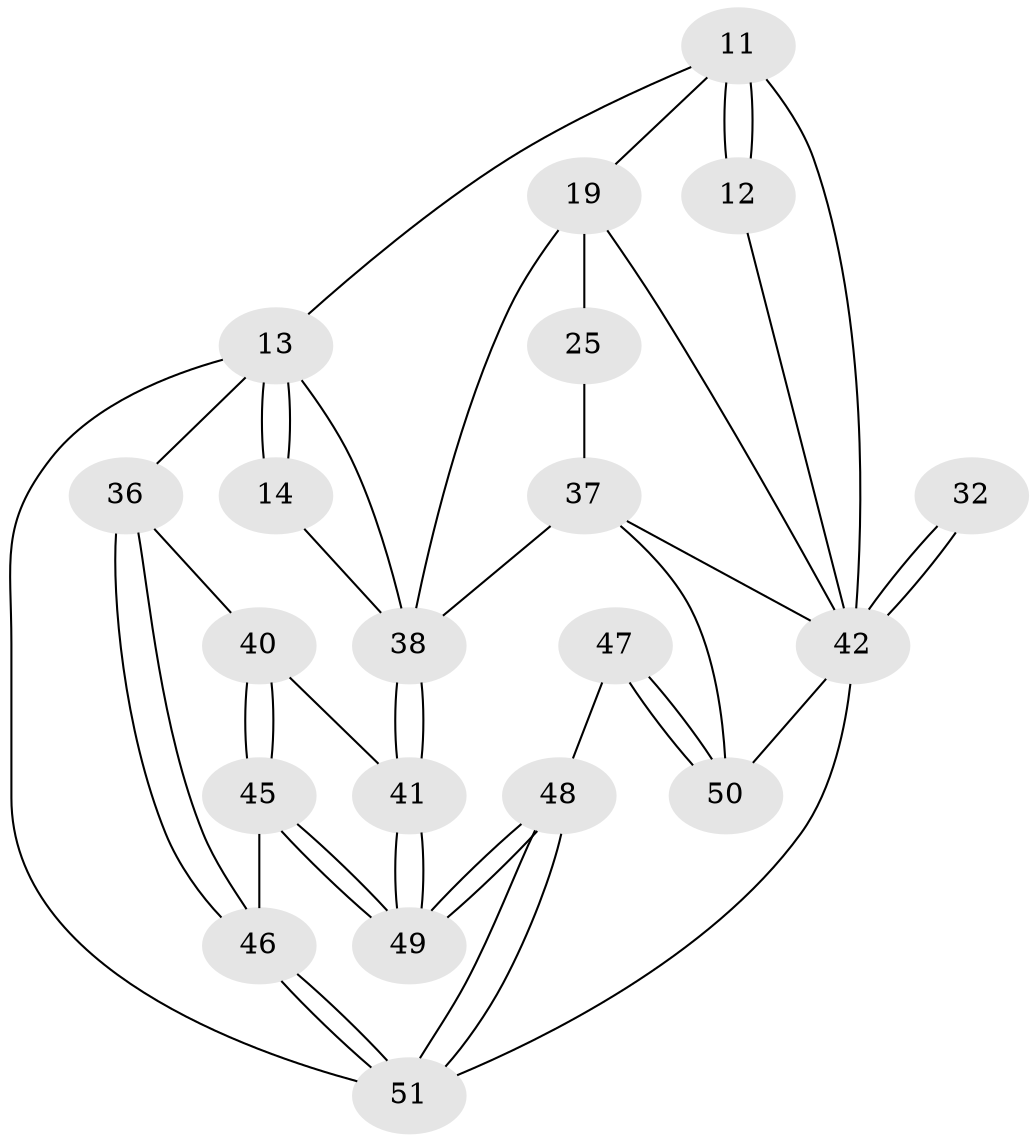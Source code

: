 // original degree distribution, {3: 0.0392156862745098, 4: 0.2549019607843137, 5: 0.5098039215686274, 6: 0.19607843137254902}
// Generated by graph-tools (version 1.1) at 2025/04/03/04/25 22:04:41]
// undirected, 20 vertices, 45 edges
graph export_dot {
graph [start="1"]
  node [color=gray90,style=filled];
  11 [pos="+1+0.14018333634184907",super="+7"];
  12 [pos="+0.8212138378408281+0.2865776847087276"];
  13 [pos="+0+0.3070860138077337",super="+4+6+5"];
  14 [pos="+0+0.29218385223029736"];
  19 [pos="+0.7291908353997222+0.3788074366784003",super="+9"];
  25 [pos="+0.6646958496129587+0.41808489199712084",super="+21"];
  32 [pos="+1+0.6157793376867698"];
  36 [pos="+0+0.5875686686108516"];
  37 [pos="+0.6547405850163017+0.6187697769524931",super="+28+29"];
  38 [pos="+0.47214427422512284+0.5224847420086554",super="+23+24"];
  40 [pos="+0.16984288887254312+0.6317649963040782",super="+35"];
  41 [pos="+0.3980779050673116+0.8859130554281328",super="+39+34"];
  42 [pos="+0.8060925348328948+0.689213960513009",super="+27+31"];
  45 [pos="+0+0.6909376514076115"];
  46 [pos="+0+0.6635825069947793"];
  47 [pos="+0.44963703036112573+0.9540600945050597"];
  48 [pos="+0.4152481574903379+0.9511526034190606"];
  49 [pos="+0.407620325547271+0.9349915131568909"];
  50 [pos="+1+1",super="+43+44"];
  51 [pos="+0+1"];
  11 -- 12 [weight=2];
  11 -- 12;
  11 -- 13 [weight=2];
  11 -- 19;
  11 -- 42 [weight=2];
  12 -- 42;
  13 -- 14 [weight=2];
  13 -- 14;
  13 -- 36;
  13 -- 51;
  13 -- 38;
  14 -- 38;
  19 -- 25 [weight=2];
  19 -- 38;
  19 -- 42;
  25 -- 37 [weight=2];
  32 -- 42 [weight=3];
  32 -- 42;
  36 -- 46;
  36 -- 46;
  36 -- 40;
  37 -- 38 [weight=2];
  37 -- 50;
  37 -- 42;
  38 -- 41 [weight=3];
  38 -- 41;
  40 -- 45;
  40 -- 45;
  40 -- 41 [weight=2];
  41 -- 49;
  41 -- 49;
  42 -- 50 [weight=2];
  42 -- 51;
  45 -- 46;
  45 -- 49;
  45 -- 49;
  46 -- 51;
  46 -- 51;
  47 -- 48;
  47 -- 50 [weight=2];
  47 -- 50;
  48 -- 49;
  48 -- 49;
  48 -- 51;
  48 -- 51;
}
